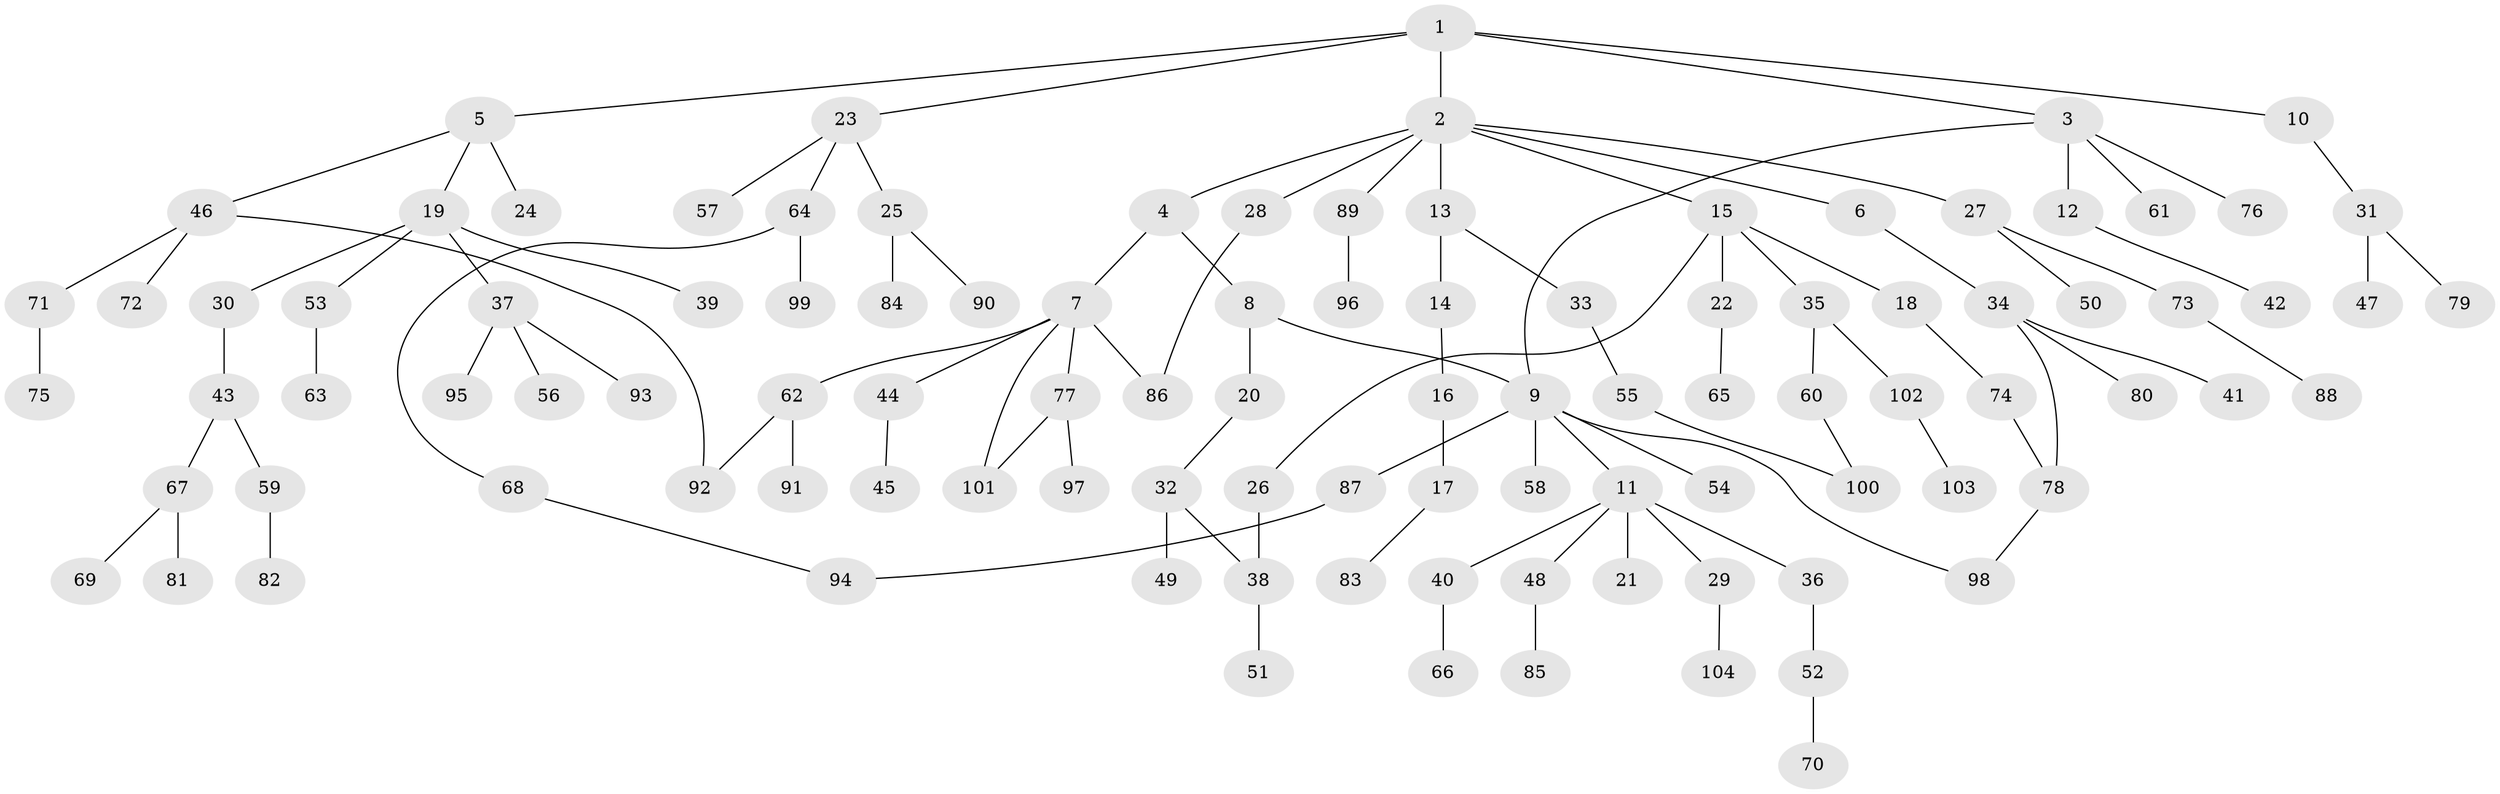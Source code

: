 // coarse degree distribution, {18: 0.024390243902439025, 3: 0.1951219512195122, 6: 0.024390243902439025, 2: 0.17073170731707318, 5: 0.04878048780487805, 1: 0.5365853658536586}
// Generated by graph-tools (version 1.1) at 2025/16/03/04/25 18:16:56]
// undirected, 104 vertices, 112 edges
graph export_dot {
graph [start="1"]
  node [color=gray90,style=filled];
  1;
  2;
  3;
  4;
  5;
  6;
  7;
  8;
  9;
  10;
  11;
  12;
  13;
  14;
  15;
  16;
  17;
  18;
  19;
  20;
  21;
  22;
  23;
  24;
  25;
  26;
  27;
  28;
  29;
  30;
  31;
  32;
  33;
  34;
  35;
  36;
  37;
  38;
  39;
  40;
  41;
  42;
  43;
  44;
  45;
  46;
  47;
  48;
  49;
  50;
  51;
  52;
  53;
  54;
  55;
  56;
  57;
  58;
  59;
  60;
  61;
  62;
  63;
  64;
  65;
  66;
  67;
  68;
  69;
  70;
  71;
  72;
  73;
  74;
  75;
  76;
  77;
  78;
  79;
  80;
  81;
  82;
  83;
  84;
  85;
  86;
  87;
  88;
  89;
  90;
  91;
  92;
  93;
  94;
  95;
  96;
  97;
  98;
  99;
  100;
  101;
  102;
  103;
  104;
  1 -- 2;
  1 -- 3;
  1 -- 5;
  1 -- 10;
  1 -- 23;
  2 -- 4;
  2 -- 6;
  2 -- 13;
  2 -- 15;
  2 -- 27;
  2 -- 28;
  2 -- 89;
  3 -- 12;
  3 -- 61;
  3 -- 76;
  3 -- 9;
  4 -- 7;
  4 -- 8;
  5 -- 19;
  5 -- 24;
  5 -- 46;
  6 -- 34;
  7 -- 44;
  7 -- 62;
  7 -- 77;
  7 -- 86;
  7 -- 101;
  8 -- 9;
  8 -- 20;
  9 -- 11;
  9 -- 54;
  9 -- 58;
  9 -- 87;
  9 -- 98;
  10 -- 31;
  11 -- 21;
  11 -- 29;
  11 -- 36;
  11 -- 40;
  11 -- 48;
  12 -- 42;
  13 -- 14;
  13 -- 33;
  14 -- 16;
  15 -- 18;
  15 -- 22;
  15 -- 26;
  15 -- 35;
  16 -- 17;
  17 -- 83;
  18 -- 74;
  19 -- 30;
  19 -- 37;
  19 -- 39;
  19 -- 53;
  20 -- 32;
  22 -- 65;
  23 -- 25;
  23 -- 57;
  23 -- 64;
  25 -- 84;
  25 -- 90;
  26 -- 38;
  27 -- 50;
  27 -- 73;
  28 -- 86;
  29 -- 104;
  30 -- 43;
  31 -- 47;
  31 -- 79;
  32 -- 49;
  32 -- 38;
  33 -- 55;
  34 -- 41;
  34 -- 80;
  34 -- 78;
  35 -- 60;
  35 -- 102;
  36 -- 52;
  37 -- 56;
  37 -- 93;
  37 -- 95;
  38 -- 51;
  40 -- 66;
  43 -- 59;
  43 -- 67;
  44 -- 45;
  46 -- 71;
  46 -- 72;
  46 -- 92;
  48 -- 85;
  52 -- 70;
  53 -- 63;
  55 -- 100;
  59 -- 82;
  60 -- 100;
  62 -- 91;
  62 -- 92;
  64 -- 68;
  64 -- 99;
  67 -- 69;
  67 -- 81;
  68 -- 94;
  71 -- 75;
  73 -- 88;
  74 -- 78;
  77 -- 97;
  77 -- 101;
  78 -- 98;
  87 -- 94;
  89 -- 96;
  102 -- 103;
}
